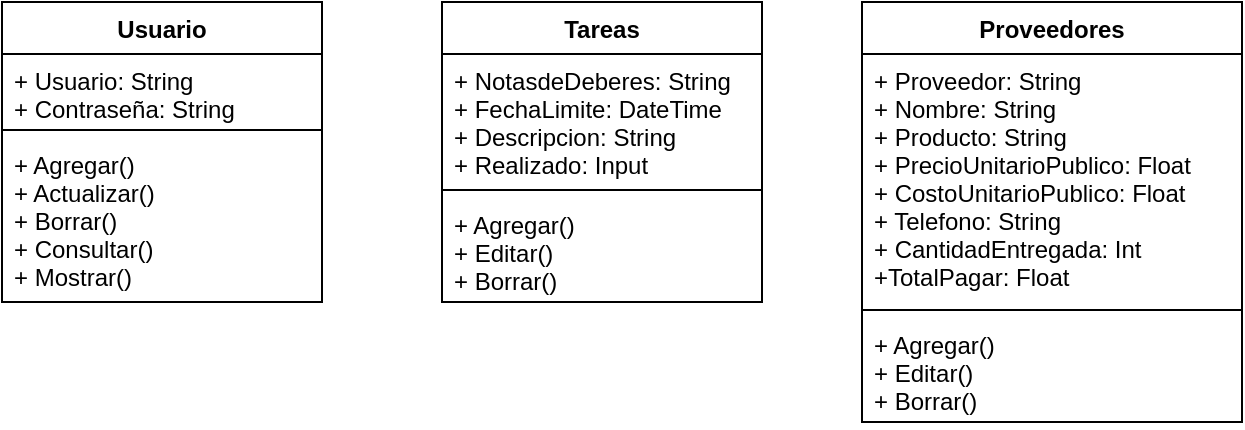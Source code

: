 <mxfile version="20.8.5" type="github">
  <diagram id="AcP_nygomVbFRWoIy-Ea" name="Página-1">
    <mxGraphModel dx="1434" dy="796" grid="1" gridSize="10" guides="1" tooltips="1" connect="1" arrows="1" fold="1" page="1" pageScale="1" pageWidth="1400" pageHeight="850" math="0" shadow="0">
      <root>
        <mxCell id="0" />
        <mxCell id="1" parent="0" />
        <mxCell id="KyCKiTsRL5ZwINB9B8mG-1" value="Usuario" style="swimlane;fontStyle=1;align=center;verticalAlign=top;childLayout=stackLayout;horizontal=1;startSize=26;horizontalStack=0;resizeParent=1;resizeParentMax=0;resizeLast=0;collapsible=1;marginBottom=0;" parent="1" vertex="1">
          <mxGeometry x="360" y="110" width="160" height="150" as="geometry" />
        </mxCell>
        <mxCell id="KyCKiTsRL5ZwINB9B8mG-2" value="+ Usuario: String&#xa;+ Contraseña: String" style="text;strokeColor=none;fillColor=none;align=left;verticalAlign=top;spacingLeft=4;spacingRight=4;overflow=hidden;rotatable=0;points=[[0,0.5],[1,0.5]];portConstraint=eastwest;" parent="KyCKiTsRL5ZwINB9B8mG-1" vertex="1">
          <mxGeometry y="26" width="160" height="34" as="geometry" />
        </mxCell>
        <mxCell id="KyCKiTsRL5ZwINB9B8mG-3" value="" style="line;strokeWidth=1;fillColor=none;align=left;verticalAlign=middle;spacingTop=-1;spacingLeft=3;spacingRight=3;rotatable=0;labelPosition=right;points=[];portConstraint=eastwest;strokeColor=inherit;" parent="KyCKiTsRL5ZwINB9B8mG-1" vertex="1">
          <mxGeometry y="60" width="160" height="8" as="geometry" />
        </mxCell>
        <mxCell id="KyCKiTsRL5ZwINB9B8mG-4" value="+ Agregar()&#xa;+ Actualizar()&#xa;+ Borrar()&#xa;+ Consultar()&#xa;+ Mostrar()" style="text;strokeColor=none;fillColor=none;align=left;verticalAlign=top;spacingLeft=4;spacingRight=4;overflow=hidden;rotatable=0;points=[[0,0.5],[1,0.5]];portConstraint=eastwest;" parent="KyCKiTsRL5ZwINB9B8mG-1" vertex="1">
          <mxGeometry y="68" width="160" height="82" as="geometry" />
        </mxCell>
        <mxCell id="KyCKiTsRL5ZwINB9B8mG-5" value="Tareas" style="swimlane;fontStyle=1;align=center;verticalAlign=top;childLayout=stackLayout;horizontal=1;startSize=26;horizontalStack=0;resizeParent=1;resizeParentMax=0;resizeLast=0;collapsible=1;marginBottom=0;" parent="1" vertex="1">
          <mxGeometry x="580" y="110" width="160" height="150" as="geometry" />
        </mxCell>
        <mxCell id="KyCKiTsRL5ZwINB9B8mG-6" value="+ NotasdeDeberes: String&#xa;+ FechaLimite: DateTime&#xa;+ Descripcion: String&#xa;+ Realizado: Input" style="text;strokeColor=none;fillColor=none;align=left;verticalAlign=top;spacingLeft=4;spacingRight=4;overflow=hidden;rotatable=0;points=[[0,0.5],[1,0.5]];portConstraint=eastwest;" parent="KyCKiTsRL5ZwINB9B8mG-5" vertex="1">
          <mxGeometry y="26" width="160" height="64" as="geometry" />
        </mxCell>
        <mxCell id="KyCKiTsRL5ZwINB9B8mG-7" value="" style="line;strokeWidth=1;fillColor=none;align=left;verticalAlign=middle;spacingTop=-1;spacingLeft=3;spacingRight=3;rotatable=0;labelPosition=right;points=[];portConstraint=eastwest;strokeColor=inherit;" parent="KyCKiTsRL5ZwINB9B8mG-5" vertex="1">
          <mxGeometry y="90" width="160" height="8" as="geometry" />
        </mxCell>
        <mxCell id="KyCKiTsRL5ZwINB9B8mG-8" value="+ Agregar()&#xa;+ Editar()&#xa;+ Borrar()" style="text;strokeColor=none;fillColor=none;align=left;verticalAlign=top;spacingLeft=4;spacingRight=4;overflow=hidden;rotatable=0;points=[[0,0.5],[1,0.5]];portConstraint=eastwest;" parent="KyCKiTsRL5ZwINB9B8mG-5" vertex="1">
          <mxGeometry y="98" width="160" height="52" as="geometry" />
        </mxCell>
        <mxCell id="jlScUkB0idjSDSvLvle7-1" value="Proveedores" style="swimlane;fontStyle=1;align=center;verticalAlign=top;childLayout=stackLayout;horizontal=1;startSize=26;horizontalStack=0;resizeParent=1;resizeParentMax=0;resizeLast=0;collapsible=1;marginBottom=0;" vertex="1" parent="1">
          <mxGeometry x="790" y="110" width="190" height="210" as="geometry" />
        </mxCell>
        <mxCell id="jlScUkB0idjSDSvLvle7-2" value="+ Proveedor: String&#xa;+ Nombre: String&#xa;+ Producto: String&#xa;+ PrecioUnitarioPublico: Float&#xa;+ CostoUnitarioPublico: Float&#xa;+ Telefono: String&#xa;+ CantidadEntregada: Int &#xa;+TotalPagar: Float" style="text;strokeColor=none;fillColor=none;align=left;verticalAlign=top;spacingLeft=4;spacingRight=4;overflow=hidden;rotatable=0;points=[[0,0.5],[1,0.5]];portConstraint=eastwest;" vertex="1" parent="jlScUkB0idjSDSvLvle7-1">
          <mxGeometry y="26" width="190" height="124" as="geometry" />
        </mxCell>
        <mxCell id="jlScUkB0idjSDSvLvle7-3" value="" style="line;strokeWidth=1;fillColor=none;align=left;verticalAlign=middle;spacingTop=-1;spacingLeft=3;spacingRight=3;rotatable=0;labelPosition=right;points=[];portConstraint=eastwest;strokeColor=inherit;" vertex="1" parent="jlScUkB0idjSDSvLvle7-1">
          <mxGeometry y="150" width="190" height="8" as="geometry" />
        </mxCell>
        <mxCell id="jlScUkB0idjSDSvLvle7-4" value="+ Agregar()&#xa;+ Editar()&#xa;+ Borrar()" style="text;strokeColor=none;fillColor=none;align=left;verticalAlign=top;spacingLeft=4;spacingRight=4;overflow=hidden;rotatable=0;points=[[0,0.5],[1,0.5]];portConstraint=eastwest;" vertex="1" parent="jlScUkB0idjSDSvLvle7-1">
          <mxGeometry y="158" width="190" height="52" as="geometry" />
        </mxCell>
      </root>
    </mxGraphModel>
  </diagram>
</mxfile>
